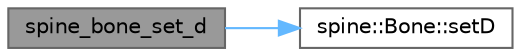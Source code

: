 digraph "spine_bone_set_d"
{
 // LATEX_PDF_SIZE
  bgcolor="transparent";
  edge [fontname=Helvetica,fontsize=10,labelfontname=Helvetica,labelfontsize=10];
  node [fontname=Helvetica,fontsize=10,shape=box,height=0.2,width=0.4];
  rankdir="LR";
  Node1 [id="Node000001",label="spine_bone_set_d",height=0.2,width=0.4,color="gray40", fillcolor="grey60", style="filled", fontcolor="black",tooltip=" "];
  Node1 -> Node2 [id="edge2_Node000001_Node000002",color="steelblue1",style="solid",tooltip=" "];
  Node2 [id="Node000002",label="spine::Bone::setD",height=0.2,width=0.4,color="grey40", fillcolor="white", style="filled",URL="$classspine_1_1_bone.html#aa0d9851c013129aa1c41991865c4a588",tooltip=" "];
}
